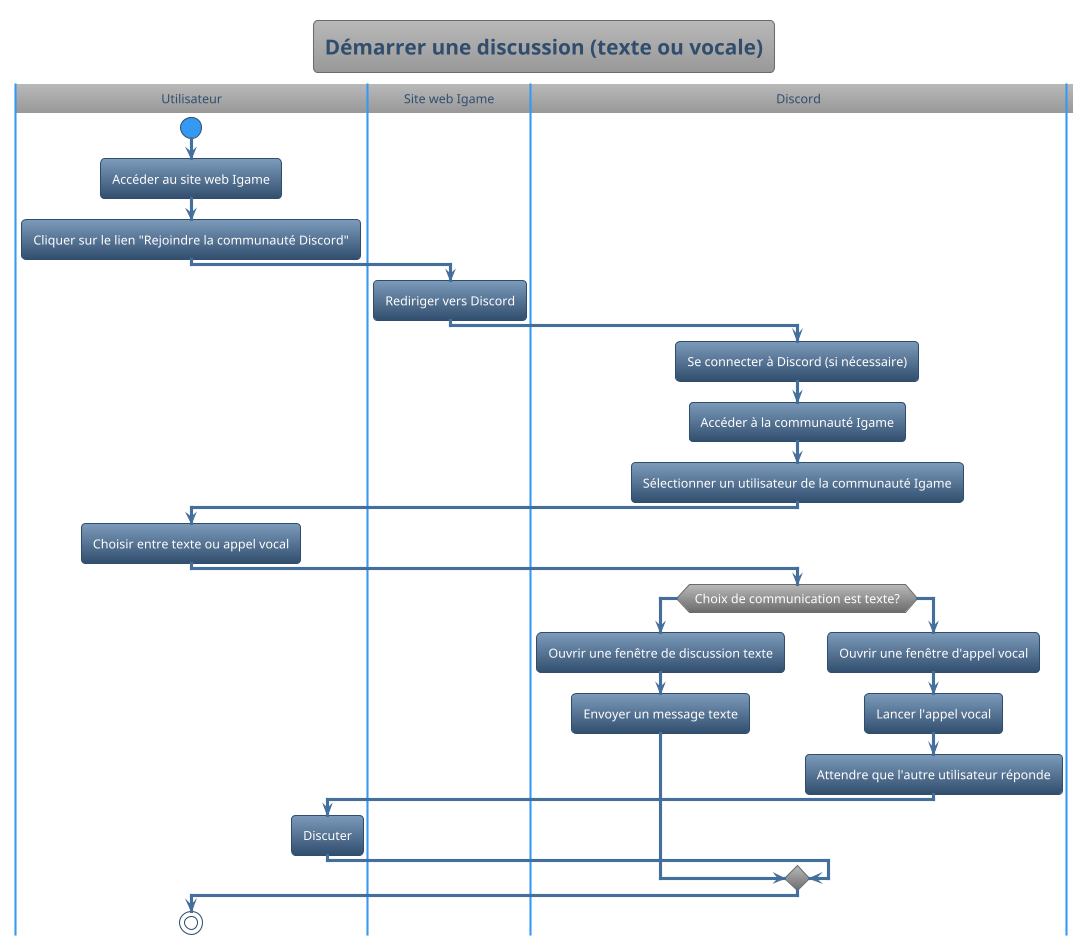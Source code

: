 @startuml
!theme spacelab
title Démarrer une discussion (texte ou vocale)
|Utilisateur|
start
:Accéder au site web Igame;
:Cliquer sur le lien "Rejoindre la communauté Discord";
|Site web Igame|
:Rediriger vers Discord;
|Discord|
:Se connecter à Discord (si nécessaire);
:Accéder à la communauté Igame;
:Sélectionner un utilisateur de la communauté Igame;
|Utilisateur|
:Choisir entre texte ou appel vocal;
|Discord|
if (Choix de communication est texte?) then (Oui)
  :Ouvrir une fenêtre de discussion texte;
  :Envoyer un message texte;
else (Non)
  :Ouvrir une fenêtre d'appel vocal;
  :Lancer l'appel vocal;
  :Attendre que l'autre utilisateur réponde;
  |Utilisateur|
  :Discuter;
endif
stop
@enduml
